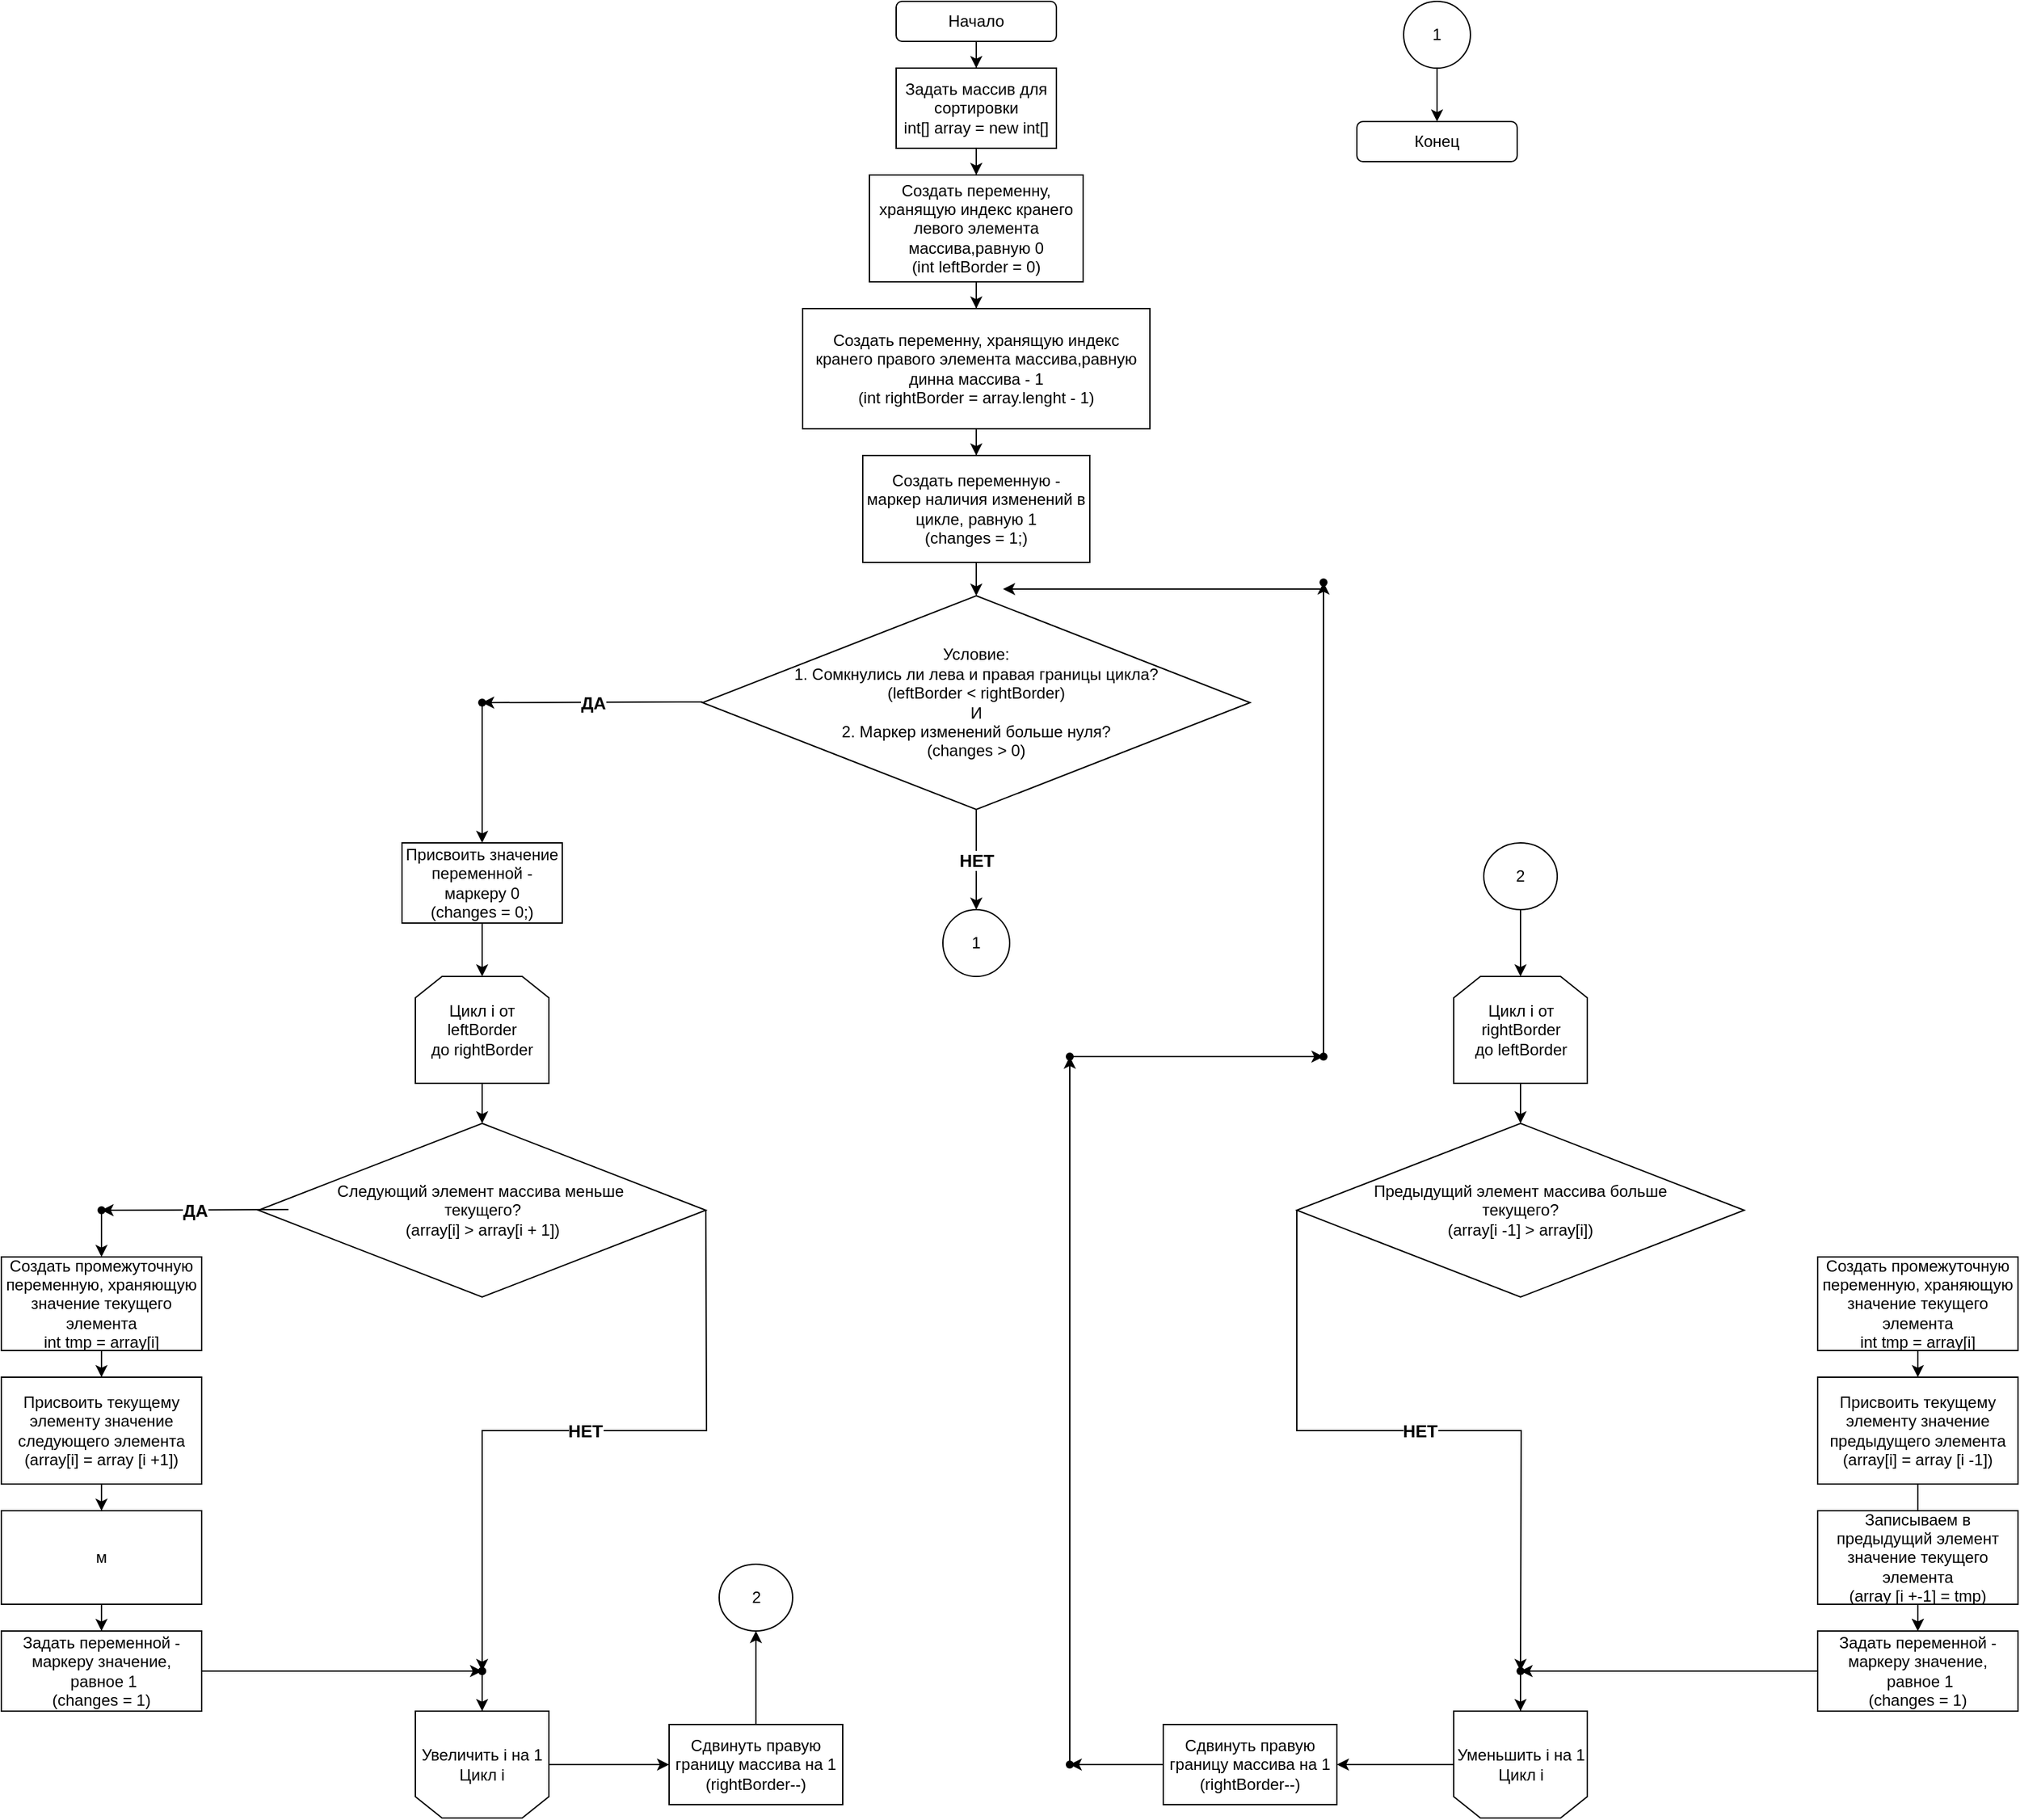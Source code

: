 <mxfile version="21.2.4" type="device">
  <diagram id="C5RBs43oDa-KdzZeNtuy" name="Page-1">
    <mxGraphModel dx="2261" dy="796" grid="1" gridSize="10" guides="1" tooltips="1" connect="1" arrows="1" fold="1" page="1" pageScale="1" pageWidth="827" pageHeight="1169" math="0" shadow="0">
      <root>
        <mxCell id="WIyWlLk6GJQsqaUBKTNV-0" />
        <mxCell id="WIyWlLk6GJQsqaUBKTNV-1" parent="WIyWlLk6GJQsqaUBKTNV-0" />
        <mxCell id="KtreN7q95QRZagC4hST3-6" value="" style="edgeStyle=orthogonalEdgeStyle;rounded=0;orthogonalLoop=1;jettySize=auto;html=1;" parent="WIyWlLk6GJQsqaUBKTNV-1" source="KtreN7q95QRZagC4hST3-0" target="KtreN7q95QRZagC4hST3-5" edge="1">
          <mxGeometry relative="1" as="geometry" />
        </mxCell>
        <mxCell id="KtreN7q95QRZagC4hST3-0" value="Начало" style="rounded=1;whiteSpace=wrap;html=1;" parent="WIyWlLk6GJQsqaUBKTNV-1" vertex="1">
          <mxGeometry x="30" y="10" width="120" height="30" as="geometry" />
        </mxCell>
        <mxCell id="KtreN7q95QRZagC4hST3-4" value="" style="edgeStyle=orthogonalEdgeStyle;rounded=0;orthogonalLoop=1;jettySize=auto;html=1;" parent="WIyWlLk6GJQsqaUBKTNV-1" source="KtreN7q95QRZagC4hST3-1" target="KtreN7q95QRZagC4hST3-3" edge="1">
          <mxGeometry relative="1" as="geometry" />
        </mxCell>
        <mxCell id="KtreN7q95QRZagC4hST3-1" value="Создать переменну, хранящую индекс кранего левого элемента массива,равную 0&lt;br&gt;(int leftBorder = 0)" style="rounded=0;whiteSpace=wrap;html=1;" parent="WIyWlLk6GJQsqaUBKTNV-1" vertex="1">
          <mxGeometry x="10" y="140" width="160" height="80" as="geometry" />
        </mxCell>
        <mxCell id="KtreN7q95QRZagC4hST3-9" value="" style="edgeStyle=orthogonalEdgeStyle;rounded=0;orthogonalLoop=1;jettySize=auto;html=1;" parent="WIyWlLk6GJQsqaUBKTNV-1" source="KtreN7q95QRZagC4hST3-3" target="KtreN7q95QRZagC4hST3-8" edge="1">
          <mxGeometry relative="1" as="geometry" />
        </mxCell>
        <mxCell id="KtreN7q95QRZagC4hST3-3" value="Создать переменну, хранящую индекс кранего правого элемента массива,равную динна массива - 1&lt;br&gt;(int rightBorder = array.lenght - 1)" style="rounded=0;whiteSpace=wrap;html=1;" parent="WIyWlLk6GJQsqaUBKTNV-1" vertex="1">
          <mxGeometry x="-40" y="240" width="260" height="90" as="geometry" />
        </mxCell>
        <mxCell id="KtreN7q95QRZagC4hST3-7" value="" style="edgeStyle=orthogonalEdgeStyle;rounded=0;orthogonalLoop=1;jettySize=auto;html=1;" parent="WIyWlLk6GJQsqaUBKTNV-1" source="KtreN7q95QRZagC4hST3-5" target="KtreN7q95QRZagC4hST3-1" edge="1">
          <mxGeometry relative="1" as="geometry" />
        </mxCell>
        <mxCell id="KtreN7q95QRZagC4hST3-5" value="Задать массив для сортировки&lt;br&gt;int[] array = new int[]" style="rounded=0;whiteSpace=wrap;html=1;" parent="WIyWlLk6GJQsqaUBKTNV-1" vertex="1">
          <mxGeometry x="30" y="60" width="120" height="60" as="geometry" />
        </mxCell>
        <mxCell id="KtreN7q95QRZagC4hST3-11" value="" style="edgeStyle=orthogonalEdgeStyle;rounded=0;orthogonalLoop=1;jettySize=auto;html=1;" parent="WIyWlLk6GJQsqaUBKTNV-1" source="KtreN7q95QRZagC4hST3-8" target="KtreN7q95QRZagC4hST3-10" edge="1">
          <mxGeometry relative="1" as="geometry" />
        </mxCell>
        <mxCell id="KtreN7q95QRZagC4hST3-8" value="Создать переменную - маркер наличия изменений в цикле, равную 1&lt;br&gt;(changes = 1;)" style="rounded=0;whiteSpace=wrap;html=1;" parent="WIyWlLk6GJQsqaUBKTNV-1" vertex="1">
          <mxGeometry x="5" y="350" width="170" height="80" as="geometry" />
        </mxCell>
        <mxCell id="KtreN7q95QRZagC4hST3-10" value="Условие:&lt;br&gt;1. Сомкнулись ли лева и правая границы цикла?&lt;br&gt;(leftBorder &amp;lt; rightBorder)&lt;br&gt;И&lt;br&gt;2. Маркер изменений больше нуля?&lt;br&gt;(changes &amp;gt; 0)" style="rhombus;whiteSpace=wrap;html=1;" parent="WIyWlLk6GJQsqaUBKTNV-1" vertex="1">
          <mxGeometry x="-115" y="455" width="410" height="160" as="geometry" />
        </mxCell>
        <mxCell id="KtreN7q95QRZagC4hST3-15" value="" style="endArrow=classic;html=1;rounded=0;" parent="WIyWlLk6GJQsqaUBKTNV-1" target="KtreN7q95QRZagC4hST3-20" edge="1">
          <mxGeometry relative="1" as="geometry">
            <mxPoint x="-115" y="534.5" as="sourcePoint" />
            <mxPoint x="-290" y="535" as="targetPoint" />
          </mxGeometry>
        </mxCell>
        <mxCell id="KtreN7q95QRZagC4hST3-16" value="ДА" style="edgeLabel;resizable=0;html=1;align=center;verticalAlign=middle;fontStyle=1;fontSize=13;" parent="KtreN7q95QRZagC4hST3-15" connectable="0" vertex="1">
          <mxGeometry relative="1" as="geometry" />
        </mxCell>
        <mxCell id="KtreN7q95QRZagC4hST3-28" value="" style="edgeStyle=orthogonalEdgeStyle;rounded=0;orthogonalLoop=1;jettySize=auto;html=1;" parent="WIyWlLk6GJQsqaUBKTNV-1" source="KtreN7q95QRZagC4hST3-17" target="KtreN7q95QRZagC4hST3-26" edge="1">
          <mxGeometry relative="1" as="geometry" />
        </mxCell>
        <mxCell id="KtreN7q95QRZagC4hST3-17" value="Присвоить значение переменной - маркеру 0&lt;br&gt;(changes = 0;)" style="rounded=0;whiteSpace=wrap;html=1;" parent="WIyWlLk6GJQsqaUBKTNV-1" vertex="1">
          <mxGeometry x="-340" y="640" width="120" height="60" as="geometry" />
        </mxCell>
        <mxCell id="KtreN7q95QRZagC4hST3-23" value="" style="edgeStyle=orthogonalEdgeStyle;rounded=0;orthogonalLoop=1;jettySize=auto;html=1;" parent="WIyWlLk6GJQsqaUBKTNV-1" source="KtreN7q95QRZagC4hST3-20" target="KtreN7q95QRZagC4hST3-17" edge="1">
          <mxGeometry relative="1" as="geometry" />
        </mxCell>
        <mxCell id="KtreN7q95QRZagC4hST3-20" value="" style="shape=waypoint;sketch=0;size=6;pointerEvents=1;points=[];fillColor=default;resizable=0;rotatable=0;perimeter=centerPerimeter;snapToPoint=1;rounded=0;" parent="WIyWlLk6GJQsqaUBKTNV-1" vertex="1">
          <mxGeometry x="-290" y="525" width="20" height="20" as="geometry" />
        </mxCell>
        <mxCell id="KtreN7q95QRZagC4hST3-30" value="" style="edgeStyle=orthogonalEdgeStyle;rounded=0;orthogonalLoop=1;jettySize=auto;html=1;" parent="WIyWlLk6GJQsqaUBKTNV-1" source="KtreN7q95QRZagC4hST3-26" target="KtreN7q95QRZagC4hST3-29" edge="1">
          <mxGeometry relative="1" as="geometry" />
        </mxCell>
        <mxCell id="KtreN7q95QRZagC4hST3-26" value="Цикл i от leftBorder&lt;br&gt;до rightBorder" style="shape=loopLimit;whiteSpace=wrap;html=1;" parent="WIyWlLk6GJQsqaUBKTNV-1" vertex="1">
          <mxGeometry x="-330" y="740" width="100" height="80" as="geometry" />
        </mxCell>
        <mxCell id="KtreN7q95QRZagC4hST3-29" value="Следующий элемент массива меньше&amp;nbsp;&lt;br&gt;текущего?&lt;br&gt;(array[i] &amp;gt; array[i + 1])" style="rhombus;whiteSpace=wrap;html=1;" parent="WIyWlLk6GJQsqaUBKTNV-1" vertex="1">
          <mxGeometry x="-447.5" y="850" width="335" height="130" as="geometry" />
        </mxCell>
        <mxCell id="KtreN7q95QRZagC4hST3-36" value="" style="edgeStyle=orthogonalEdgeStyle;rounded=0;orthogonalLoop=1;jettySize=auto;html=1;" parent="WIyWlLk6GJQsqaUBKTNV-1" source="KtreN7q95QRZagC4hST3-31" target="KtreN7q95QRZagC4hST3-32" edge="1">
          <mxGeometry relative="1" as="geometry" />
        </mxCell>
        <mxCell id="KtreN7q95QRZagC4hST3-31" value="Создать промежуточную переменную, храняющую значение текущего элемента&lt;br&gt;int tmp = array[i]" style="rounded=0;whiteSpace=wrap;html=1;" parent="WIyWlLk6GJQsqaUBKTNV-1" vertex="1">
          <mxGeometry x="-640" y="950" width="150" height="70" as="geometry" />
        </mxCell>
        <mxCell id="KtreN7q95QRZagC4hST3-37" value="" style="edgeStyle=orthogonalEdgeStyle;rounded=0;orthogonalLoop=1;jettySize=auto;html=1;entryX=0.5;entryY=0;entryDx=0;entryDy=0;" parent="WIyWlLk6GJQsqaUBKTNV-1" source="KtreN7q95QRZagC4hST3-32" target="KtreN7q95QRZagC4hST3-33" edge="1">
          <mxGeometry relative="1" as="geometry">
            <mxPoint x="-565" y="1150" as="targetPoint" />
          </mxGeometry>
        </mxCell>
        <mxCell id="KtreN7q95QRZagC4hST3-32" value="Присвоить текущему элементу значение следующего элемента&lt;br&gt;(array[i] = array [i +1])" style="rounded=0;whiteSpace=wrap;html=1;" parent="WIyWlLk6GJQsqaUBKTNV-1" vertex="1">
          <mxGeometry x="-640" y="1040" width="150" height="80" as="geometry" />
        </mxCell>
        <mxCell id="KtreN7q95QRZagC4hST3-38" value="" style="edgeStyle=orthogonalEdgeStyle;rounded=0;orthogonalLoop=1;jettySize=auto;html=1;" parent="WIyWlLk6GJQsqaUBKTNV-1" source="KtreN7q95QRZagC4hST3-33" target="KtreN7q95QRZagC4hST3-34" edge="1">
          <mxGeometry relative="1" as="geometry" />
        </mxCell>
        <mxCell id="KtreN7q95QRZagC4hST3-33" value="м" style="rounded=0;whiteSpace=wrap;html=1;" parent="WIyWlLk6GJQsqaUBKTNV-1" vertex="1">
          <mxGeometry x="-640" y="1140" width="150" height="70" as="geometry" />
        </mxCell>
        <mxCell id="KtreN7q95QRZagC4hST3-42" value="" style="edgeStyle=orthogonalEdgeStyle;rounded=0;orthogonalLoop=1;jettySize=auto;html=1;" parent="WIyWlLk6GJQsqaUBKTNV-1" source="KtreN7q95QRZagC4hST3-34" target="KtreN7q95QRZagC4hST3-41" edge="1">
          <mxGeometry relative="1" as="geometry" />
        </mxCell>
        <mxCell id="KtreN7q95QRZagC4hST3-34" value="Задать переменной - маркеру значение,&lt;br&gt;&amp;nbsp;равное 1&lt;br&gt;(changes = 1)" style="rounded=0;whiteSpace=wrap;html=1;" parent="WIyWlLk6GJQsqaUBKTNV-1" vertex="1">
          <mxGeometry x="-640" y="1230" width="150" height="60" as="geometry" />
        </mxCell>
        <mxCell id="KtreN7q95QRZagC4hST3-54" value="" style="edgeStyle=orthogonalEdgeStyle;rounded=0;orthogonalLoop=1;jettySize=auto;html=1;" parent="WIyWlLk6GJQsqaUBKTNV-1" source="KtreN7q95QRZagC4hST3-35" target="KtreN7q95QRZagC4hST3-53" edge="1">
          <mxGeometry relative="1" as="geometry" />
        </mxCell>
        <mxCell id="KtreN7q95QRZagC4hST3-35" value="Увеличить i на 1&lt;br&gt;Цикл i" style="shape=loopLimit;whiteSpace=wrap;html=1;direction=west;" parent="WIyWlLk6GJQsqaUBKTNV-1" vertex="1">
          <mxGeometry x="-330" y="1290" width="100" height="80" as="geometry" />
        </mxCell>
        <mxCell id="KtreN7q95QRZagC4hST3-39" value="" style="shape=waypoint;sketch=0;size=6;pointerEvents=1;points=[];fillColor=default;resizable=0;rotatable=0;perimeter=centerPerimeter;snapToPoint=1;" parent="WIyWlLk6GJQsqaUBKTNV-1" vertex="1">
          <mxGeometry x="-290" y="1250" width="20" height="20" as="geometry" />
        </mxCell>
        <mxCell id="KtreN7q95QRZagC4hST3-57" value="" style="edgeStyle=orthogonalEdgeStyle;rounded=0;orthogonalLoop=1;jettySize=auto;html=1;" parent="WIyWlLk6GJQsqaUBKTNV-1" source="KtreN7q95QRZagC4hST3-41" target="KtreN7q95QRZagC4hST3-35" edge="1">
          <mxGeometry relative="1" as="geometry" />
        </mxCell>
        <mxCell id="KtreN7q95QRZagC4hST3-41" value="" style="shape=waypoint;sketch=0;size=6;pointerEvents=1;points=[];fillColor=default;resizable=0;rotatable=0;perimeter=centerPerimeter;snapToPoint=1;rounded=0;" parent="WIyWlLk6GJQsqaUBKTNV-1" vertex="1">
          <mxGeometry x="-290" y="1250" width="20" height="20" as="geometry" />
        </mxCell>
        <mxCell id="KtreN7q95QRZagC4hST3-43" value="" style="endArrow=classic;html=1;rounded=0;movable=1;resizable=1;rotatable=1;deletable=1;editable=1;locked=0;connectable=1;entryX=0.5;entryY=0.15;entryDx=0;entryDy=0;entryPerimeter=0;exitX=1;exitY=0.5;exitDx=0;exitDy=0;" parent="WIyWlLk6GJQsqaUBKTNV-1" target="KtreN7q95QRZagC4hST3-41" edge="1" source="KtreN7q95QRZagC4hST3-29">
          <mxGeometry relative="1" as="geometry">
            <mxPoint x="-280.5" y="980" as="sourcePoint" />
            <mxPoint x="-280.5" y="1071" as="targetPoint" />
            <Array as="points">
              <mxPoint x="-112" y="1080" />
              <mxPoint x="-280" y="1080" />
            </Array>
          </mxGeometry>
        </mxCell>
        <mxCell id="KtreN7q95QRZagC4hST3-44" value="НЕТ" style="edgeLabel;resizable=0;html=1;align=center;verticalAlign=middle;fontStyle=1;fontSize=13;" parent="KtreN7q95QRZagC4hST3-43" connectable="0" vertex="1">
          <mxGeometry relative="1" as="geometry" />
        </mxCell>
        <mxCell id="KtreN7q95QRZagC4hST3-45" value="" style="endArrow=classic;html=1;rounded=0;entryX=0.3;entryY=0.5;entryDx=0;entryDy=0;entryPerimeter=0;" parent="WIyWlLk6GJQsqaUBKTNV-1" target="KtreN7q95QRZagC4hST3-48" edge="1">
          <mxGeometry relative="1" as="geometry">
            <mxPoint x="-425" y="914.5" as="sourcePoint" />
            <mxPoint x="-560" y="915" as="targetPoint" />
          </mxGeometry>
        </mxCell>
        <mxCell id="KtreN7q95QRZagC4hST3-46" value="ДА" style="edgeLabel;resizable=0;html=1;align=center;verticalAlign=middle;fontStyle=1;fontSize=13;" parent="KtreN7q95QRZagC4hST3-45" connectable="0" vertex="1">
          <mxGeometry relative="1" as="geometry" />
        </mxCell>
        <mxCell id="KtreN7q95QRZagC4hST3-51" value="" style="edgeStyle=orthogonalEdgeStyle;rounded=0;orthogonalLoop=1;jettySize=auto;html=1;entryX=0.5;entryY=0;entryDx=0;entryDy=0;" parent="WIyWlLk6GJQsqaUBKTNV-1" source="KtreN7q95QRZagC4hST3-48" target="KtreN7q95QRZagC4hST3-31" edge="1">
          <mxGeometry relative="1" as="geometry" />
        </mxCell>
        <mxCell id="KtreN7q95QRZagC4hST3-48" value="" style="shape=waypoint;sketch=0;size=6;pointerEvents=1;points=[];fillColor=default;resizable=0;rotatable=0;perimeter=centerPerimeter;snapToPoint=1;rounded=0;" parent="WIyWlLk6GJQsqaUBKTNV-1" vertex="1">
          <mxGeometry x="-575" y="905" width="20" height="20" as="geometry" />
        </mxCell>
        <mxCell id="jBKO1gSw6JuVVZDMo3Bu-21" value="" style="edgeStyle=orthogonalEdgeStyle;rounded=0;orthogonalLoop=1;jettySize=auto;html=1;" edge="1" parent="WIyWlLk6GJQsqaUBKTNV-1" source="KtreN7q95QRZagC4hST3-53" target="jBKO1gSw6JuVVZDMo3Bu-20">
          <mxGeometry relative="1" as="geometry" />
        </mxCell>
        <mxCell id="KtreN7q95QRZagC4hST3-53" value="Сдвинуть правую границу массива на 1&lt;br&gt;(rightBorder--)" style="rounded=0;whiteSpace=wrap;html=1;" parent="WIyWlLk6GJQsqaUBKTNV-1" vertex="1">
          <mxGeometry x="-140" y="1300" width="130" height="60" as="geometry" />
        </mxCell>
        <mxCell id="KtreN7q95QRZagC4hST3-58" value="1" style="ellipse;whiteSpace=wrap;html=1;aspect=fixed;" parent="WIyWlLk6GJQsqaUBKTNV-1" vertex="1">
          <mxGeometry x="65" y="690" width="50" height="50" as="geometry" />
        </mxCell>
        <mxCell id="KtreN7q95QRZagC4hST3-59" value="" style="endArrow=classic;html=1;rounded=0;movable=1;resizable=1;rotatable=1;deletable=1;editable=1;locked=0;connectable=1;" parent="WIyWlLk6GJQsqaUBKTNV-1" edge="1">
          <mxGeometry relative="1" as="geometry">
            <mxPoint x="90" y="615" as="sourcePoint" />
            <mxPoint x="90" y="690" as="targetPoint" />
          </mxGeometry>
        </mxCell>
        <mxCell id="KtreN7q95QRZagC4hST3-60" value="НЕТ" style="edgeLabel;resizable=0;html=1;align=center;verticalAlign=middle;fontStyle=1;fontSize=13;" parent="KtreN7q95QRZagC4hST3-59" connectable="0" vertex="1">
          <mxGeometry relative="1" as="geometry" />
        </mxCell>
        <mxCell id="YwUTmnkQDoey7_b0Xufw-0" value="" style="edgeStyle=orthogonalEdgeStyle;rounded=0;orthogonalLoop=1;jettySize=auto;html=1;" parent="WIyWlLk6GJQsqaUBKTNV-1" source="KtreN7q95QRZagC4hST3-61" target="KtreN7q95QRZagC4hST3-62" edge="1">
          <mxGeometry relative="1" as="geometry" />
        </mxCell>
        <mxCell id="KtreN7q95QRZagC4hST3-61" value="1" style="ellipse;whiteSpace=wrap;html=1;aspect=fixed;" parent="WIyWlLk6GJQsqaUBKTNV-1" vertex="1">
          <mxGeometry x="410" y="10" width="50" height="50" as="geometry" />
        </mxCell>
        <mxCell id="KtreN7q95QRZagC4hST3-62" value="Конец" style="rounded=1;whiteSpace=wrap;html=1;" parent="WIyWlLk6GJQsqaUBKTNV-1" vertex="1">
          <mxGeometry x="375" y="100" width="120" height="30" as="geometry" />
        </mxCell>
        <mxCell id="jBKO1gSw6JuVVZDMo3Bu-2" value="" style="edgeStyle=orthogonalEdgeStyle;rounded=0;orthogonalLoop=1;jettySize=auto;html=1;" edge="1" parent="WIyWlLk6GJQsqaUBKTNV-1" source="jBKO1gSw6JuVVZDMo3Bu-0" target="jBKO1gSw6JuVVZDMo3Bu-1">
          <mxGeometry relative="1" as="geometry" />
        </mxCell>
        <mxCell id="jBKO1gSw6JuVVZDMo3Bu-0" value="Цикл i от rightBorder&lt;br&gt;до leftBorder" style="shape=loopLimit;whiteSpace=wrap;html=1;" vertex="1" parent="WIyWlLk6GJQsqaUBKTNV-1">
          <mxGeometry x="447.5" y="740" width="100" height="80" as="geometry" />
        </mxCell>
        <mxCell id="jBKO1gSw6JuVVZDMo3Bu-1" value="Предыдущий элемент массива больше&lt;br&gt;текущего?&lt;br&gt;(array[i -1] &amp;gt; array[i])" style="rhombus;whiteSpace=wrap;html=1;" vertex="1" parent="WIyWlLk6GJQsqaUBKTNV-1">
          <mxGeometry x="330" y="850" width="335" height="130" as="geometry" />
        </mxCell>
        <mxCell id="jBKO1gSw6JuVVZDMo3Bu-8" value="" style="edgeStyle=orthogonalEdgeStyle;rounded=0;orthogonalLoop=1;jettySize=auto;html=1;" edge="1" parent="WIyWlLk6GJQsqaUBKTNV-1" source="jBKO1gSw6JuVVZDMo3Bu-3" target="jBKO1gSw6JuVVZDMo3Bu-4">
          <mxGeometry relative="1" as="geometry" />
        </mxCell>
        <mxCell id="jBKO1gSw6JuVVZDMo3Bu-3" value="Создать промежуточную переменную, храняющую значение текущего элемента&lt;br&gt;int tmp = array[i]" style="rounded=0;whiteSpace=wrap;html=1;" vertex="1" parent="WIyWlLk6GJQsqaUBKTNV-1">
          <mxGeometry x="720" y="950" width="150" height="70" as="geometry" />
        </mxCell>
        <mxCell id="jBKO1gSw6JuVVZDMo3Bu-9" value="" style="edgeStyle=orthogonalEdgeStyle;rounded=0;orthogonalLoop=1;jettySize=auto;html=1;" edge="1" parent="WIyWlLk6GJQsqaUBKTNV-1" source="jBKO1gSw6JuVVZDMo3Bu-4" target="jBKO1gSw6JuVVZDMo3Bu-6">
          <mxGeometry relative="1" as="geometry" />
        </mxCell>
        <mxCell id="jBKO1gSw6JuVVZDMo3Bu-4" value="Присвоить текущему элементу значение предыдущего элемента&lt;br&gt;(array[i] = array [i -1])" style="rounded=0;whiteSpace=wrap;html=1;" vertex="1" parent="WIyWlLk6GJQsqaUBKTNV-1">
          <mxGeometry x="720" y="1040" width="150" height="80" as="geometry" />
        </mxCell>
        <mxCell id="jBKO1gSw6JuVVZDMo3Bu-10" value="" style="edgeStyle=orthogonalEdgeStyle;rounded=0;orthogonalLoop=1;jettySize=auto;html=1;" edge="1" parent="WIyWlLk6GJQsqaUBKTNV-1" source="jBKO1gSw6JuVVZDMo3Bu-5" target="jBKO1gSw6JuVVZDMo3Bu-6">
          <mxGeometry relative="1" as="geometry" />
        </mxCell>
        <mxCell id="jBKO1gSw6JuVVZDMo3Bu-5" value="Записываем в предыдущий элемент значение текущего элемента&lt;br&gt;(array [i +-1] = tmp)" style="rounded=0;whiteSpace=wrap;html=1;" vertex="1" parent="WIyWlLk6GJQsqaUBKTNV-1">
          <mxGeometry x="720" y="1140" width="150" height="70" as="geometry" />
        </mxCell>
        <mxCell id="jBKO1gSw6JuVVZDMo3Bu-12" value="" style="edgeStyle=orthogonalEdgeStyle;rounded=0;orthogonalLoop=1;jettySize=auto;html=1;" edge="1" parent="WIyWlLk6GJQsqaUBKTNV-1" source="jBKO1gSw6JuVVZDMo3Bu-6" target="jBKO1gSw6JuVVZDMo3Bu-11">
          <mxGeometry relative="1" as="geometry" />
        </mxCell>
        <mxCell id="jBKO1gSw6JuVVZDMo3Bu-6" value="Задать переменной - маркеру значение,&lt;br&gt;&amp;nbsp;равное 1&lt;br&gt;(changes = 1)" style="rounded=0;whiteSpace=wrap;html=1;" vertex="1" parent="WIyWlLk6GJQsqaUBKTNV-1">
          <mxGeometry x="720" y="1230" width="150" height="60" as="geometry" />
        </mxCell>
        <mxCell id="jBKO1gSw6JuVVZDMo3Bu-19" value="" style="edgeStyle=orthogonalEdgeStyle;rounded=0;orthogonalLoop=1;jettySize=auto;html=1;" edge="1" parent="WIyWlLk6GJQsqaUBKTNV-1" source="jBKO1gSw6JuVVZDMo3Bu-7" target="jBKO1gSw6JuVVZDMo3Bu-18">
          <mxGeometry relative="1" as="geometry" />
        </mxCell>
        <mxCell id="jBKO1gSw6JuVVZDMo3Bu-7" value="Уменьшить i на 1&lt;br&gt;Цикл i" style="shape=loopLimit;whiteSpace=wrap;html=1;direction=west;" vertex="1" parent="WIyWlLk6GJQsqaUBKTNV-1">
          <mxGeometry x="447.5" y="1290" width="100" height="80" as="geometry" />
        </mxCell>
        <mxCell id="jBKO1gSw6JuVVZDMo3Bu-13" value="" style="edgeStyle=orthogonalEdgeStyle;rounded=0;orthogonalLoop=1;jettySize=auto;html=1;" edge="1" parent="WIyWlLk6GJQsqaUBKTNV-1" source="jBKO1gSw6JuVVZDMo3Bu-11" target="jBKO1gSw6JuVVZDMo3Bu-7">
          <mxGeometry relative="1" as="geometry" />
        </mxCell>
        <mxCell id="jBKO1gSw6JuVVZDMo3Bu-11" value="" style="shape=waypoint;sketch=0;size=6;pointerEvents=1;points=[];fillColor=default;resizable=0;rotatable=0;perimeter=centerPerimeter;snapToPoint=1;rounded=0;" vertex="1" parent="WIyWlLk6GJQsqaUBKTNV-1">
          <mxGeometry x="487.5" y="1250" width="20" height="20" as="geometry" />
        </mxCell>
        <mxCell id="jBKO1gSw6JuVVZDMo3Bu-16" value="" style="endArrow=classic;html=1;rounded=0;movable=1;resizable=1;rotatable=1;deletable=1;editable=1;locked=0;connectable=1;entryX=0.5;entryY=0.15;entryDx=0;entryDy=0;entryPerimeter=0;" edge="1" parent="WIyWlLk6GJQsqaUBKTNV-1" source="jBKO1gSw6JuVVZDMo3Bu-1">
          <mxGeometry relative="1" as="geometry">
            <mxPoint x="480" y="990" as="sourcePoint" />
            <mxPoint x="497.5" y="1260" as="targetPoint" />
            <Array as="points">
              <mxPoint x="330" y="915" />
              <mxPoint x="330" y="1080" />
              <mxPoint x="498" y="1080" />
            </Array>
          </mxGeometry>
        </mxCell>
        <mxCell id="jBKO1gSw6JuVVZDMo3Bu-17" value="НЕТ" style="edgeLabel;resizable=0;html=1;align=center;verticalAlign=middle;fontStyle=1;fontSize=13;" connectable="0" vertex="1" parent="jBKO1gSw6JuVVZDMo3Bu-16">
          <mxGeometry relative="1" as="geometry" />
        </mxCell>
        <mxCell id="jBKO1gSw6JuVVZDMo3Bu-25" value="" style="edgeStyle=orthogonalEdgeStyle;rounded=0;orthogonalLoop=1;jettySize=auto;html=1;" edge="1" parent="WIyWlLk6GJQsqaUBKTNV-1" source="jBKO1gSw6JuVVZDMo3Bu-18" target="jBKO1gSw6JuVVZDMo3Bu-24">
          <mxGeometry relative="1" as="geometry" />
        </mxCell>
        <mxCell id="jBKO1gSw6JuVVZDMo3Bu-18" value="Сдвинуть правую границу массива на 1&lt;br&gt;(rightBorder--)" style="rounded=0;whiteSpace=wrap;html=1;" vertex="1" parent="WIyWlLk6GJQsqaUBKTNV-1">
          <mxGeometry x="230" y="1300" width="130" height="60" as="geometry" />
        </mxCell>
        <mxCell id="jBKO1gSw6JuVVZDMo3Bu-20" value="2" style="ellipse;whiteSpace=wrap;html=1;rounded=0;" vertex="1" parent="WIyWlLk6GJQsqaUBKTNV-1">
          <mxGeometry x="-102.5" y="1180" width="55" height="50" as="geometry" />
        </mxCell>
        <mxCell id="jBKO1gSw6JuVVZDMo3Bu-23" value="" style="edgeStyle=orthogonalEdgeStyle;rounded=0;orthogonalLoop=1;jettySize=auto;html=1;" edge="1" parent="WIyWlLk6GJQsqaUBKTNV-1" source="jBKO1gSw6JuVVZDMo3Bu-22" target="jBKO1gSw6JuVVZDMo3Bu-0">
          <mxGeometry relative="1" as="geometry" />
        </mxCell>
        <mxCell id="jBKO1gSw6JuVVZDMo3Bu-22" value="2" style="ellipse;whiteSpace=wrap;html=1;rounded=0;" vertex="1" parent="WIyWlLk6GJQsqaUBKTNV-1">
          <mxGeometry x="470" y="640" width="55" height="50" as="geometry" />
        </mxCell>
        <mxCell id="jBKO1gSw6JuVVZDMo3Bu-27" value="" style="edgeStyle=orthogonalEdgeStyle;rounded=0;orthogonalLoop=1;jettySize=auto;html=1;" edge="1" parent="WIyWlLk6GJQsqaUBKTNV-1" source="jBKO1gSw6JuVVZDMo3Bu-24" target="jBKO1gSw6JuVVZDMo3Bu-26">
          <mxGeometry relative="1" as="geometry" />
        </mxCell>
        <mxCell id="jBKO1gSw6JuVVZDMo3Bu-24" value="" style="shape=waypoint;sketch=0;size=6;pointerEvents=1;points=[];fillColor=default;resizable=0;rotatable=0;perimeter=centerPerimeter;snapToPoint=1;rounded=0;" vertex="1" parent="WIyWlLk6GJQsqaUBKTNV-1">
          <mxGeometry x="150" y="1320" width="20" height="20" as="geometry" />
        </mxCell>
        <mxCell id="jBKO1gSw6JuVVZDMo3Bu-29" value="" style="edgeStyle=orthogonalEdgeStyle;rounded=0;orthogonalLoop=1;jettySize=auto;html=1;" edge="1" parent="WIyWlLk6GJQsqaUBKTNV-1" source="jBKO1gSw6JuVVZDMo3Bu-26" target="jBKO1gSw6JuVVZDMo3Bu-28">
          <mxGeometry relative="1" as="geometry" />
        </mxCell>
        <mxCell id="jBKO1gSw6JuVVZDMo3Bu-26" value="" style="shape=waypoint;sketch=0;size=6;pointerEvents=1;points=[];fillColor=default;resizable=0;rotatable=0;perimeter=centerPerimeter;snapToPoint=1;rounded=0;" vertex="1" parent="WIyWlLk6GJQsqaUBKTNV-1">
          <mxGeometry x="150" y="790" width="20" height="20" as="geometry" />
        </mxCell>
        <mxCell id="jBKO1gSw6JuVVZDMo3Bu-31" value="" style="edgeStyle=orthogonalEdgeStyle;rounded=0;orthogonalLoop=1;jettySize=auto;html=1;" edge="1" parent="WIyWlLk6GJQsqaUBKTNV-1" source="jBKO1gSw6JuVVZDMo3Bu-28" target="jBKO1gSw6JuVVZDMo3Bu-30">
          <mxGeometry relative="1" as="geometry" />
        </mxCell>
        <mxCell id="jBKO1gSw6JuVVZDMo3Bu-28" value="" style="shape=waypoint;sketch=0;size=6;pointerEvents=1;points=[];fillColor=default;resizable=0;rotatable=0;perimeter=centerPerimeter;snapToPoint=1;rounded=0;" vertex="1" parent="WIyWlLk6GJQsqaUBKTNV-1">
          <mxGeometry x="340" y="790" width="20" height="20" as="geometry" />
        </mxCell>
        <mxCell id="jBKO1gSw6JuVVZDMo3Bu-34" value="" style="edgeStyle=orthogonalEdgeStyle;rounded=0;orthogonalLoop=1;jettySize=auto;html=1;" edge="1" parent="WIyWlLk6GJQsqaUBKTNV-1" source="jBKO1gSw6JuVVZDMo3Bu-30">
          <mxGeometry relative="1" as="geometry">
            <mxPoint x="110" y="450" as="targetPoint" />
            <Array as="points">
              <mxPoint x="350" y="450" />
              <mxPoint x="130" y="450" />
            </Array>
          </mxGeometry>
        </mxCell>
        <mxCell id="jBKO1gSw6JuVVZDMo3Bu-30" value="" style="shape=waypoint;sketch=0;size=6;pointerEvents=1;points=[];fillColor=default;resizable=0;rotatable=0;perimeter=centerPerimeter;snapToPoint=1;rounded=0;" vertex="1" parent="WIyWlLk6GJQsqaUBKTNV-1">
          <mxGeometry x="340" y="435" width="20" height="20" as="geometry" />
        </mxCell>
      </root>
    </mxGraphModel>
  </diagram>
</mxfile>

